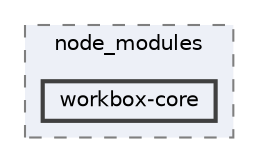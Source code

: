 digraph "pkiclassroomrescheduler/src/main/frontend/node_modules/workbox-core"
{
 // LATEX_PDF_SIZE
  bgcolor="transparent";
  edge [fontname=Helvetica,fontsize=10,labelfontname=Helvetica,labelfontsize=10];
  node [fontname=Helvetica,fontsize=10,shape=box,height=0.2,width=0.4];
  compound=true
  subgraph clusterdir_72953eda66ccb3a2722c28e1c3e6c23b {
    graph [ bgcolor="#edf0f7", pencolor="grey50", label="node_modules", fontname=Helvetica,fontsize=10 style="filled,dashed", URL="dir_72953eda66ccb3a2722c28e1c3e6c23b.html",tooltip=""]
  dir_f3018eafea396ad25eca9825b003a47a [label="workbox-core", fillcolor="#edf0f7", color="grey25", style="filled,bold", URL="dir_f3018eafea396ad25eca9825b003a47a.html",tooltip=""];
  }
}
